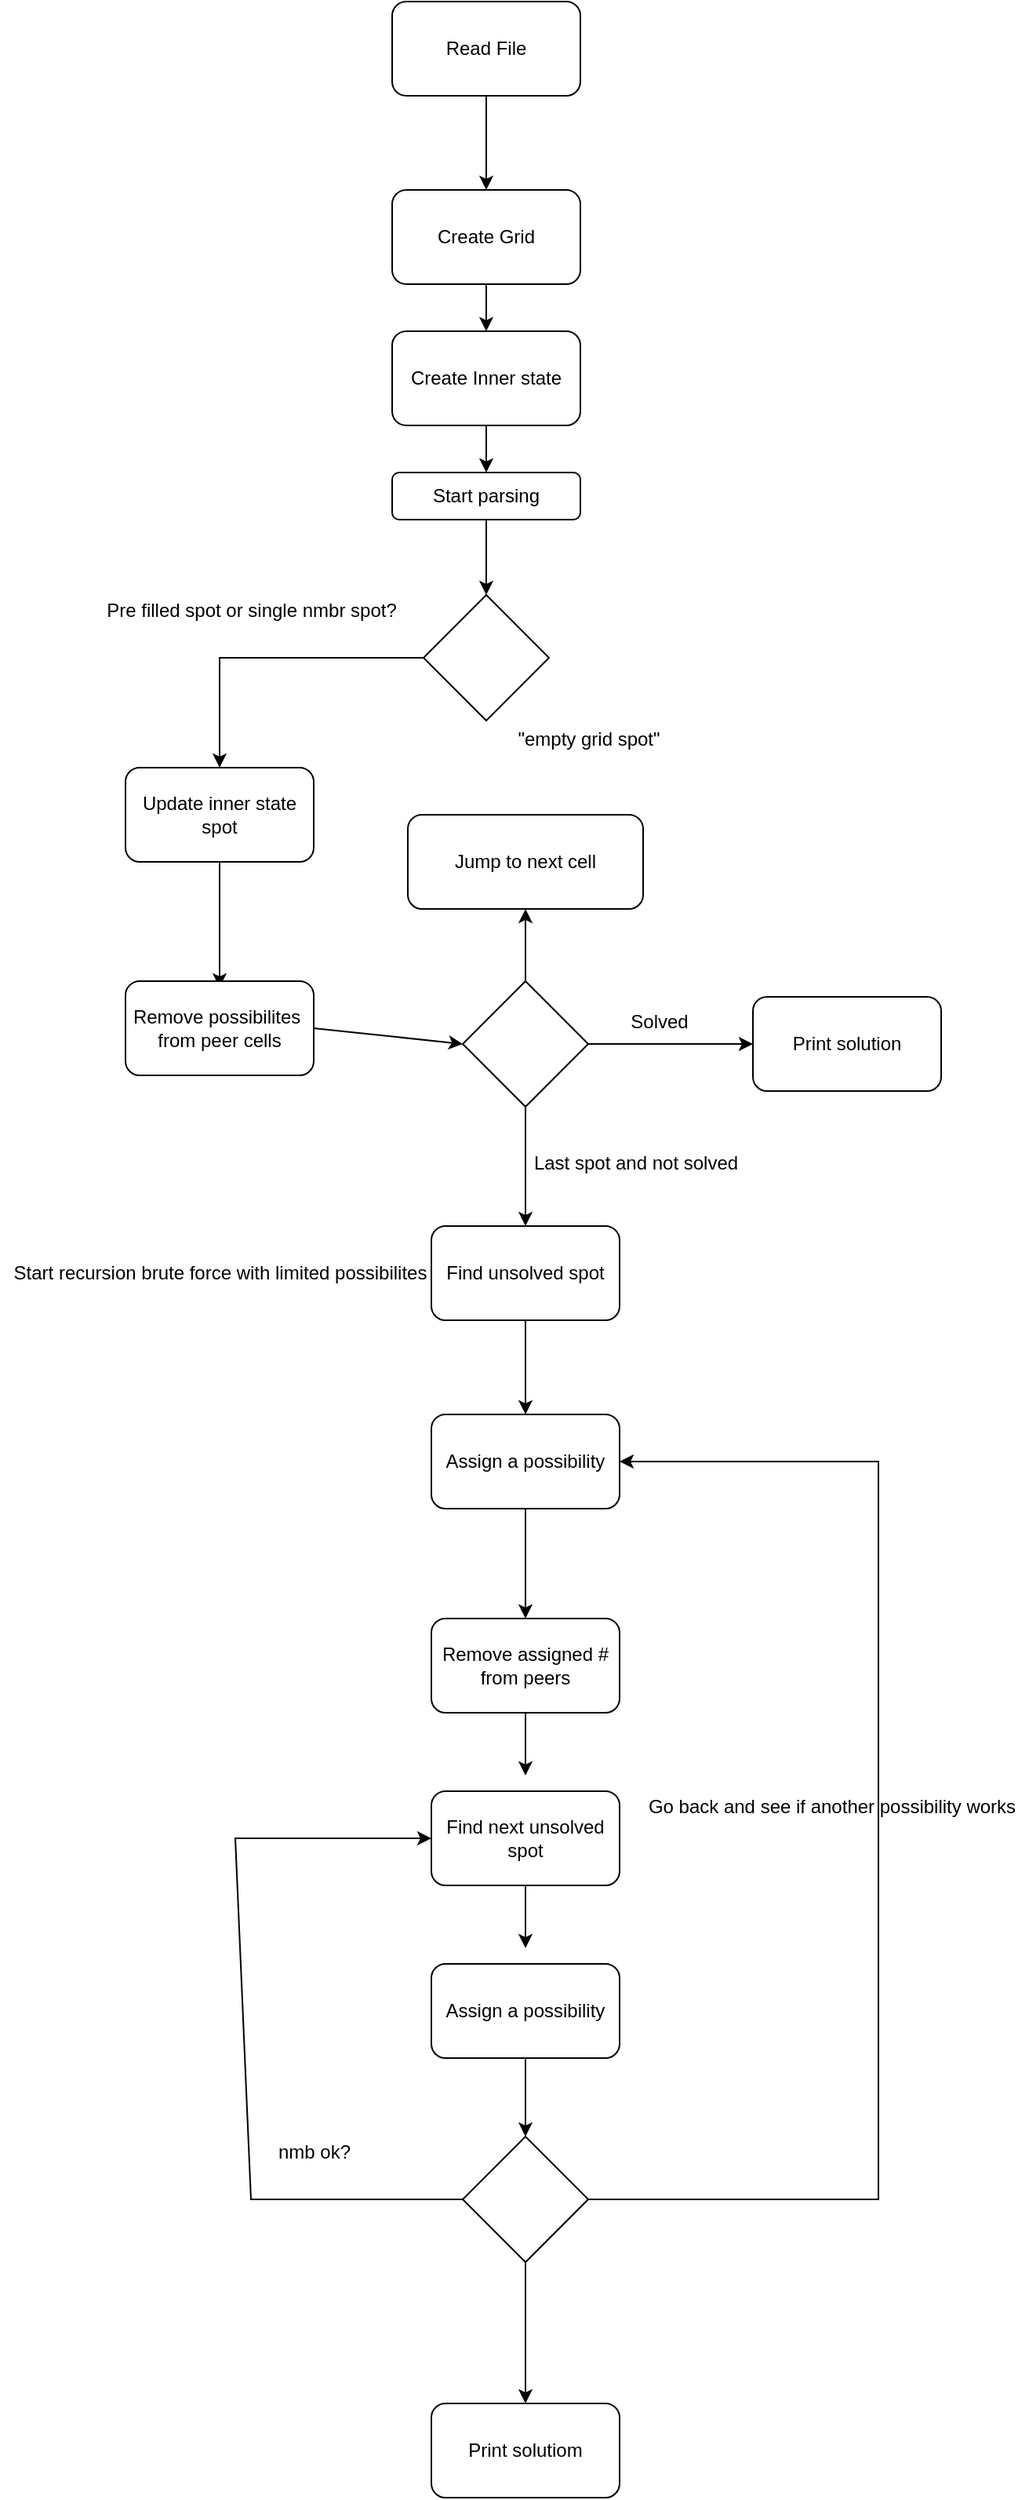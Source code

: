 <mxfile>
    <diagram id="zcQiafKh14jMyopBn2Fh" name="Page-1">
        <mxGraphModel dx="1046" dy="635" grid="1" gridSize="10" guides="1" tooltips="1" connect="1" arrows="1" fold="1" page="1" pageScale="1" pageWidth="850" pageHeight="1100" math="0" shadow="0">
            <root>
                <mxCell id="0"/>
                <mxCell id="1" parent="0"/>
                <mxCell id="4" value="Read File" style="rounded=1;whiteSpace=wrap;html=1;" parent="1" vertex="1">
                    <mxGeometry x="260" y="90" width="120" height="60" as="geometry"/>
                </mxCell>
                <mxCell id="5" value="" style="endArrow=classic;html=1;exitX=0.5;exitY=1;exitDx=0;exitDy=0;" parent="1" source="4" edge="1">
                    <mxGeometry width="50" height="50" relative="1" as="geometry">
                        <mxPoint x="410" y="220" as="sourcePoint"/>
                        <mxPoint x="320" y="210" as="targetPoint"/>
                    </mxGeometry>
                </mxCell>
                <mxCell id="6" value="Create Grid" style="rounded=1;whiteSpace=wrap;html=1;" parent="1" vertex="1">
                    <mxGeometry x="260" y="210" width="120" height="60" as="geometry"/>
                </mxCell>
                <mxCell id="7" value="" style="endArrow=classic;html=1;exitX=0.5;exitY=1;exitDx=0;exitDy=0;" parent="1" source="6" target="8" edge="1">
                    <mxGeometry width="50" height="50" relative="1" as="geometry">
                        <mxPoint x="400" y="480" as="sourcePoint"/>
                        <mxPoint x="320" y="330" as="targetPoint"/>
                    </mxGeometry>
                </mxCell>
                <mxCell id="22" style="edgeStyle=orthogonalEdgeStyle;rounded=0;orthogonalLoop=1;jettySize=auto;html=1;exitX=0.5;exitY=1;exitDx=0;exitDy=0;entryX=0.5;entryY=0;entryDx=0;entryDy=0;" parent="1" source="8" target="21" edge="1">
                    <mxGeometry relative="1" as="geometry"/>
                </mxCell>
                <mxCell id="8" value="Create Inner state" style="rounded=1;whiteSpace=wrap;html=1;" parent="1" vertex="1">
                    <mxGeometry x="260" y="300" width="120" height="60" as="geometry"/>
                </mxCell>
                <mxCell id="13" style="edgeStyle=orthogonalEdgeStyle;rounded=0;orthogonalLoop=1;jettySize=auto;html=1;entryX=0.5;entryY=0;entryDx=0;entryDy=0;" parent="1" source="9" target="12" edge="1">
                    <mxGeometry relative="1" as="geometry">
                        <mxPoint x="150" y="568" as="targetPoint"/>
                    </mxGeometry>
                </mxCell>
                <mxCell id="9" value="" style="rhombus;whiteSpace=wrap;html=1;" parent="1" vertex="1">
                    <mxGeometry x="280" y="468" width="80" height="80" as="geometry"/>
                </mxCell>
                <mxCell id="16" style="edgeStyle=orthogonalEdgeStyle;rounded=0;orthogonalLoop=1;jettySize=auto;html=1;entryX=0.5;entryY=0;entryDx=0;entryDy=0;" parent="1" source="12" edge="1">
                    <mxGeometry relative="1" as="geometry">
                        <mxPoint x="150" y="718" as="targetPoint"/>
                    </mxGeometry>
                </mxCell>
                <mxCell id="12" value="Update inner state spot" style="rounded=1;whiteSpace=wrap;html=1;" parent="1" vertex="1">
                    <mxGeometry x="90" y="578" width="120" height="60" as="geometry"/>
                </mxCell>
                <mxCell id="14" value="Pre filled spot or single nmbr spot?" style="text;html=1;align=center;verticalAlign=middle;resizable=0;points=[];autosize=1;strokeColor=none;" parent="1" vertex="1">
                    <mxGeometry x="70" y="468" width="200" height="20" as="geometry"/>
                </mxCell>
                <mxCell id="33" style="edgeStyle=none;rounded=0;orthogonalLoop=1;jettySize=auto;html=1;exitX=1;exitY=0.5;exitDx=0;exitDy=0;entryX=0;entryY=0.5;entryDx=0;entryDy=0;" parent="1" source="15" target="32" edge="1">
                    <mxGeometry relative="1" as="geometry"/>
                </mxCell>
                <mxCell id="15" value="Remove possibilites&amp;nbsp;&lt;br&gt;from peer cells" style="rounded=1;whiteSpace=wrap;html=1;" parent="1" vertex="1">
                    <mxGeometry x="90" y="714" width="120" height="60" as="geometry"/>
                </mxCell>
                <mxCell id="17" value="Jump to next cell" style="rounded=1;whiteSpace=wrap;html=1;" parent="1" vertex="1">
                    <mxGeometry x="270" y="608" width="150" height="60" as="geometry"/>
                </mxCell>
                <mxCell id="20" value="&quot;empty grid spot&quot;" style="text;html=1;align=center;verticalAlign=middle;resizable=0;points=[];autosize=1;strokeColor=none;" parent="1" vertex="1">
                    <mxGeometry x="330" y="550" width="110" height="20" as="geometry"/>
                </mxCell>
                <mxCell id="23" style="edgeStyle=orthogonalEdgeStyle;rounded=0;orthogonalLoop=1;jettySize=auto;html=1;entryX=0.5;entryY=0;entryDx=0;entryDy=0;" parent="1" source="21" target="9" edge="1">
                    <mxGeometry relative="1" as="geometry"/>
                </mxCell>
                <mxCell id="21" value="Start parsing" style="rounded=1;whiteSpace=wrap;html=1;" parent="1" vertex="1">
                    <mxGeometry x="260" y="390" width="120" height="30" as="geometry"/>
                </mxCell>
                <mxCell id="34" style="edgeStyle=none;rounded=0;orthogonalLoop=1;jettySize=auto;html=1;exitX=0.5;exitY=0;exitDx=0;exitDy=0;entryX=0.5;entryY=1;entryDx=0;entryDy=0;" parent="1" source="32" target="17" edge="1">
                    <mxGeometry relative="1" as="geometry"/>
                </mxCell>
                <mxCell id="37" style="edgeStyle=none;rounded=0;orthogonalLoop=1;jettySize=auto;html=1;" parent="1" source="32" target="36" edge="1">
                    <mxGeometry relative="1" as="geometry"/>
                </mxCell>
                <mxCell id="40" style="edgeStyle=none;rounded=0;orthogonalLoop=1;jettySize=auto;html=1;entryX=0.5;entryY=0;entryDx=0;entryDy=0;" parent="1" source="32" target="39" edge="1">
                    <mxGeometry relative="1" as="geometry"/>
                </mxCell>
                <mxCell id="32" value="" style="rhombus;whiteSpace=wrap;html=1;" parent="1" vertex="1">
                    <mxGeometry x="305" y="714" width="80" height="80" as="geometry"/>
                </mxCell>
                <mxCell id="36" value="Print solution" style="rounded=1;whiteSpace=wrap;html=1;" parent="1" vertex="1">
                    <mxGeometry x="490" y="724" width="120" height="60" as="geometry"/>
                </mxCell>
                <mxCell id="38" value="Solved" style="text;html=1;align=center;verticalAlign=middle;resizable=0;points=[];autosize=1;strokeColor=none;" parent="1" vertex="1">
                    <mxGeometry x="405" y="730" width="50" height="20" as="geometry"/>
                </mxCell>
                <mxCell id="43" style="edgeStyle=none;rounded=0;orthogonalLoop=1;jettySize=auto;html=1;entryX=0.5;entryY=0;entryDx=0;entryDy=0;" parent="1" source="39" target="42" edge="1">
                    <mxGeometry relative="1" as="geometry"/>
                </mxCell>
                <mxCell id="39" value="Find unsolved spot" style="rounded=1;whiteSpace=wrap;html=1;" parent="1" vertex="1">
                    <mxGeometry x="285" y="870" width="120" height="60" as="geometry"/>
                </mxCell>
                <mxCell id="41" value="Last spot and not solved" style="text;html=1;align=center;verticalAlign=middle;resizable=0;points=[];autosize=1;strokeColor=none;" parent="1" vertex="1">
                    <mxGeometry x="340" y="820" width="150" height="20" as="geometry"/>
                </mxCell>
                <mxCell id="45" style="edgeStyle=none;rounded=0;orthogonalLoop=1;jettySize=auto;html=1;" parent="1" source="42" target="44" edge="1">
                    <mxGeometry relative="1" as="geometry"/>
                </mxCell>
                <mxCell id="42" value="Assign a possibility" style="rounded=1;whiteSpace=wrap;html=1;" parent="1" vertex="1">
                    <mxGeometry x="285" y="990" width="120" height="60" as="geometry"/>
                </mxCell>
                <mxCell id="47" style="edgeStyle=none;rounded=0;orthogonalLoop=1;jettySize=auto;html=1;exitX=0.5;exitY=1;exitDx=0;exitDy=0;" parent="1" source="44" edge="1">
                    <mxGeometry relative="1" as="geometry">
                        <mxPoint x="345" y="1220" as="targetPoint"/>
                    </mxGeometry>
                </mxCell>
                <mxCell id="44" value="Remove assigned # from peers" style="rounded=1;whiteSpace=wrap;html=1;" parent="1" vertex="1">
                    <mxGeometry x="285" y="1120" width="120" height="60" as="geometry"/>
                </mxCell>
                <mxCell id="50" style="edgeStyle=none;rounded=0;orthogonalLoop=1;jettySize=auto;html=1;" parent="1" source="46" edge="1">
                    <mxGeometry relative="1" as="geometry">
                        <mxPoint x="345" y="1330" as="targetPoint"/>
                    </mxGeometry>
                </mxCell>
                <mxCell id="46" value="Find next unsolved spot" style="rounded=1;whiteSpace=wrap;html=1;" parent="1" vertex="1">
                    <mxGeometry x="285" y="1230" width="120" height="60" as="geometry"/>
                </mxCell>
                <mxCell id="51" style="edgeStyle=none;rounded=0;orthogonalLoop=1;jettySize=auto;html=1;" parent="1" source="48" target="49" edge="1">
                    <mxGeometry relative="1" as="geometry"/>
                </mxCell>
                <mxCell id="48" value="Assign a possibility" style="rounded=1;whiteSpace=wrap;html=1;" parent="1" vertex="1">
                    <mxGeometry x="285" y="1340" width="120" height="60" as="geometry"/>
                </mxCell>
                <mxCell id="52" style="edgeStyle=none;rounded=0;orthogonalLoop=1;jettySize=auto;html=1;entryX=0;entryY=0.5;entryDx=0;entryDy=0;" parent="1" source="49" target="46" edge="1">
                    <mxGeometry relative="1" as="geometry">
                        <mxPoint x="170" y="1270" as="targetPoint"/>
                        <Array as="points">
                            <mxPoint x="170" y="1490"/>
                            <mxPoint x="160" y="1260"/>
                        </Array>
                    </mxGeometry>
                </mxCell>
                <mxCell id="54" style="edgeStyle=none;rounded=0;orthogonalLoop=1;jettySize=auto;html=1;entryX=1;entryY=0.5;entryDx=0;entryDy=0;" parent="1" source="49" target="42" edge="1">
                    <mxGeometry relative="1" as="geometry">
                        <mxPoint x="530" y="1490" as="targetPoint"/>
                        <Array as="points">
                            <mxPoint x="570" y="1490"/>
                            <mxPoint x="570" y="1020"/>
                        </Array>
                    </mxGeometry>
                </mxCell>
                <mxCell id="58" style="edgeStyle=none;rounded=0;orthogonalLoop=1;jettySize=auto;html=1;exitX=0.5;exitY=1;exitDx=0;exitDy=0;" parent="1" source="49" target="57" edge="1">
                    <mxGeometry relative="1" as="geometry"/>
                </mxCell>
                <mxCell id="49" value="" style="rhombus;whiteSpace=wrap;html=1;" parent="1" vertex="1">
                    <mxGeometry x="305" y="1450" width="80" height="80" as="geometry"/>
                </mxCell>
                <mxCell id="53" value="nmb ok?" style="text;html=1;align=center;verticalAlign=middle;resizable=0;points=[];autosize=1;strokeColor=none;" parent="1" vertex="1">
                    <mxGeometry x="180" y="1450" width="60" height="20" as="geometry"/>
                </mxCell>
                <mxCell id="55" value="Start recursion brute force with limited possibilites" style="text;html=1;align=center;verticalAlign=middle;resizable=0;points=[];autosize=1;strokeColor=none;" parent="1" vertex="1">
                    <mxGeometry x="10" y="890" width="280" height="20" as="geometry"/>
                </mxCell>
                <mxCell id="56" value="Go back and see if another possibility works" style="text;html=1;align=center;verticalAlign=middle;resizable=0;points=[];autosize=1;strokeColor=none;" parent="1" vertex="1">
                    <mxGeometry x="415" y="1230" width="250" height="20" as="geometry"/>
                </mxCell>
                <mxCell id="57" value="Print solutiom" style="rounded=1;whiteSpace=wrap;html=1;" parent="1" vertex="1">
                    <mxGeometry x="285" y="1620" width="120" height="60" as="geometry"/>
                </mxCell>
            </root>
        </mxGraphModel>
    </diagram>
</mxfile>